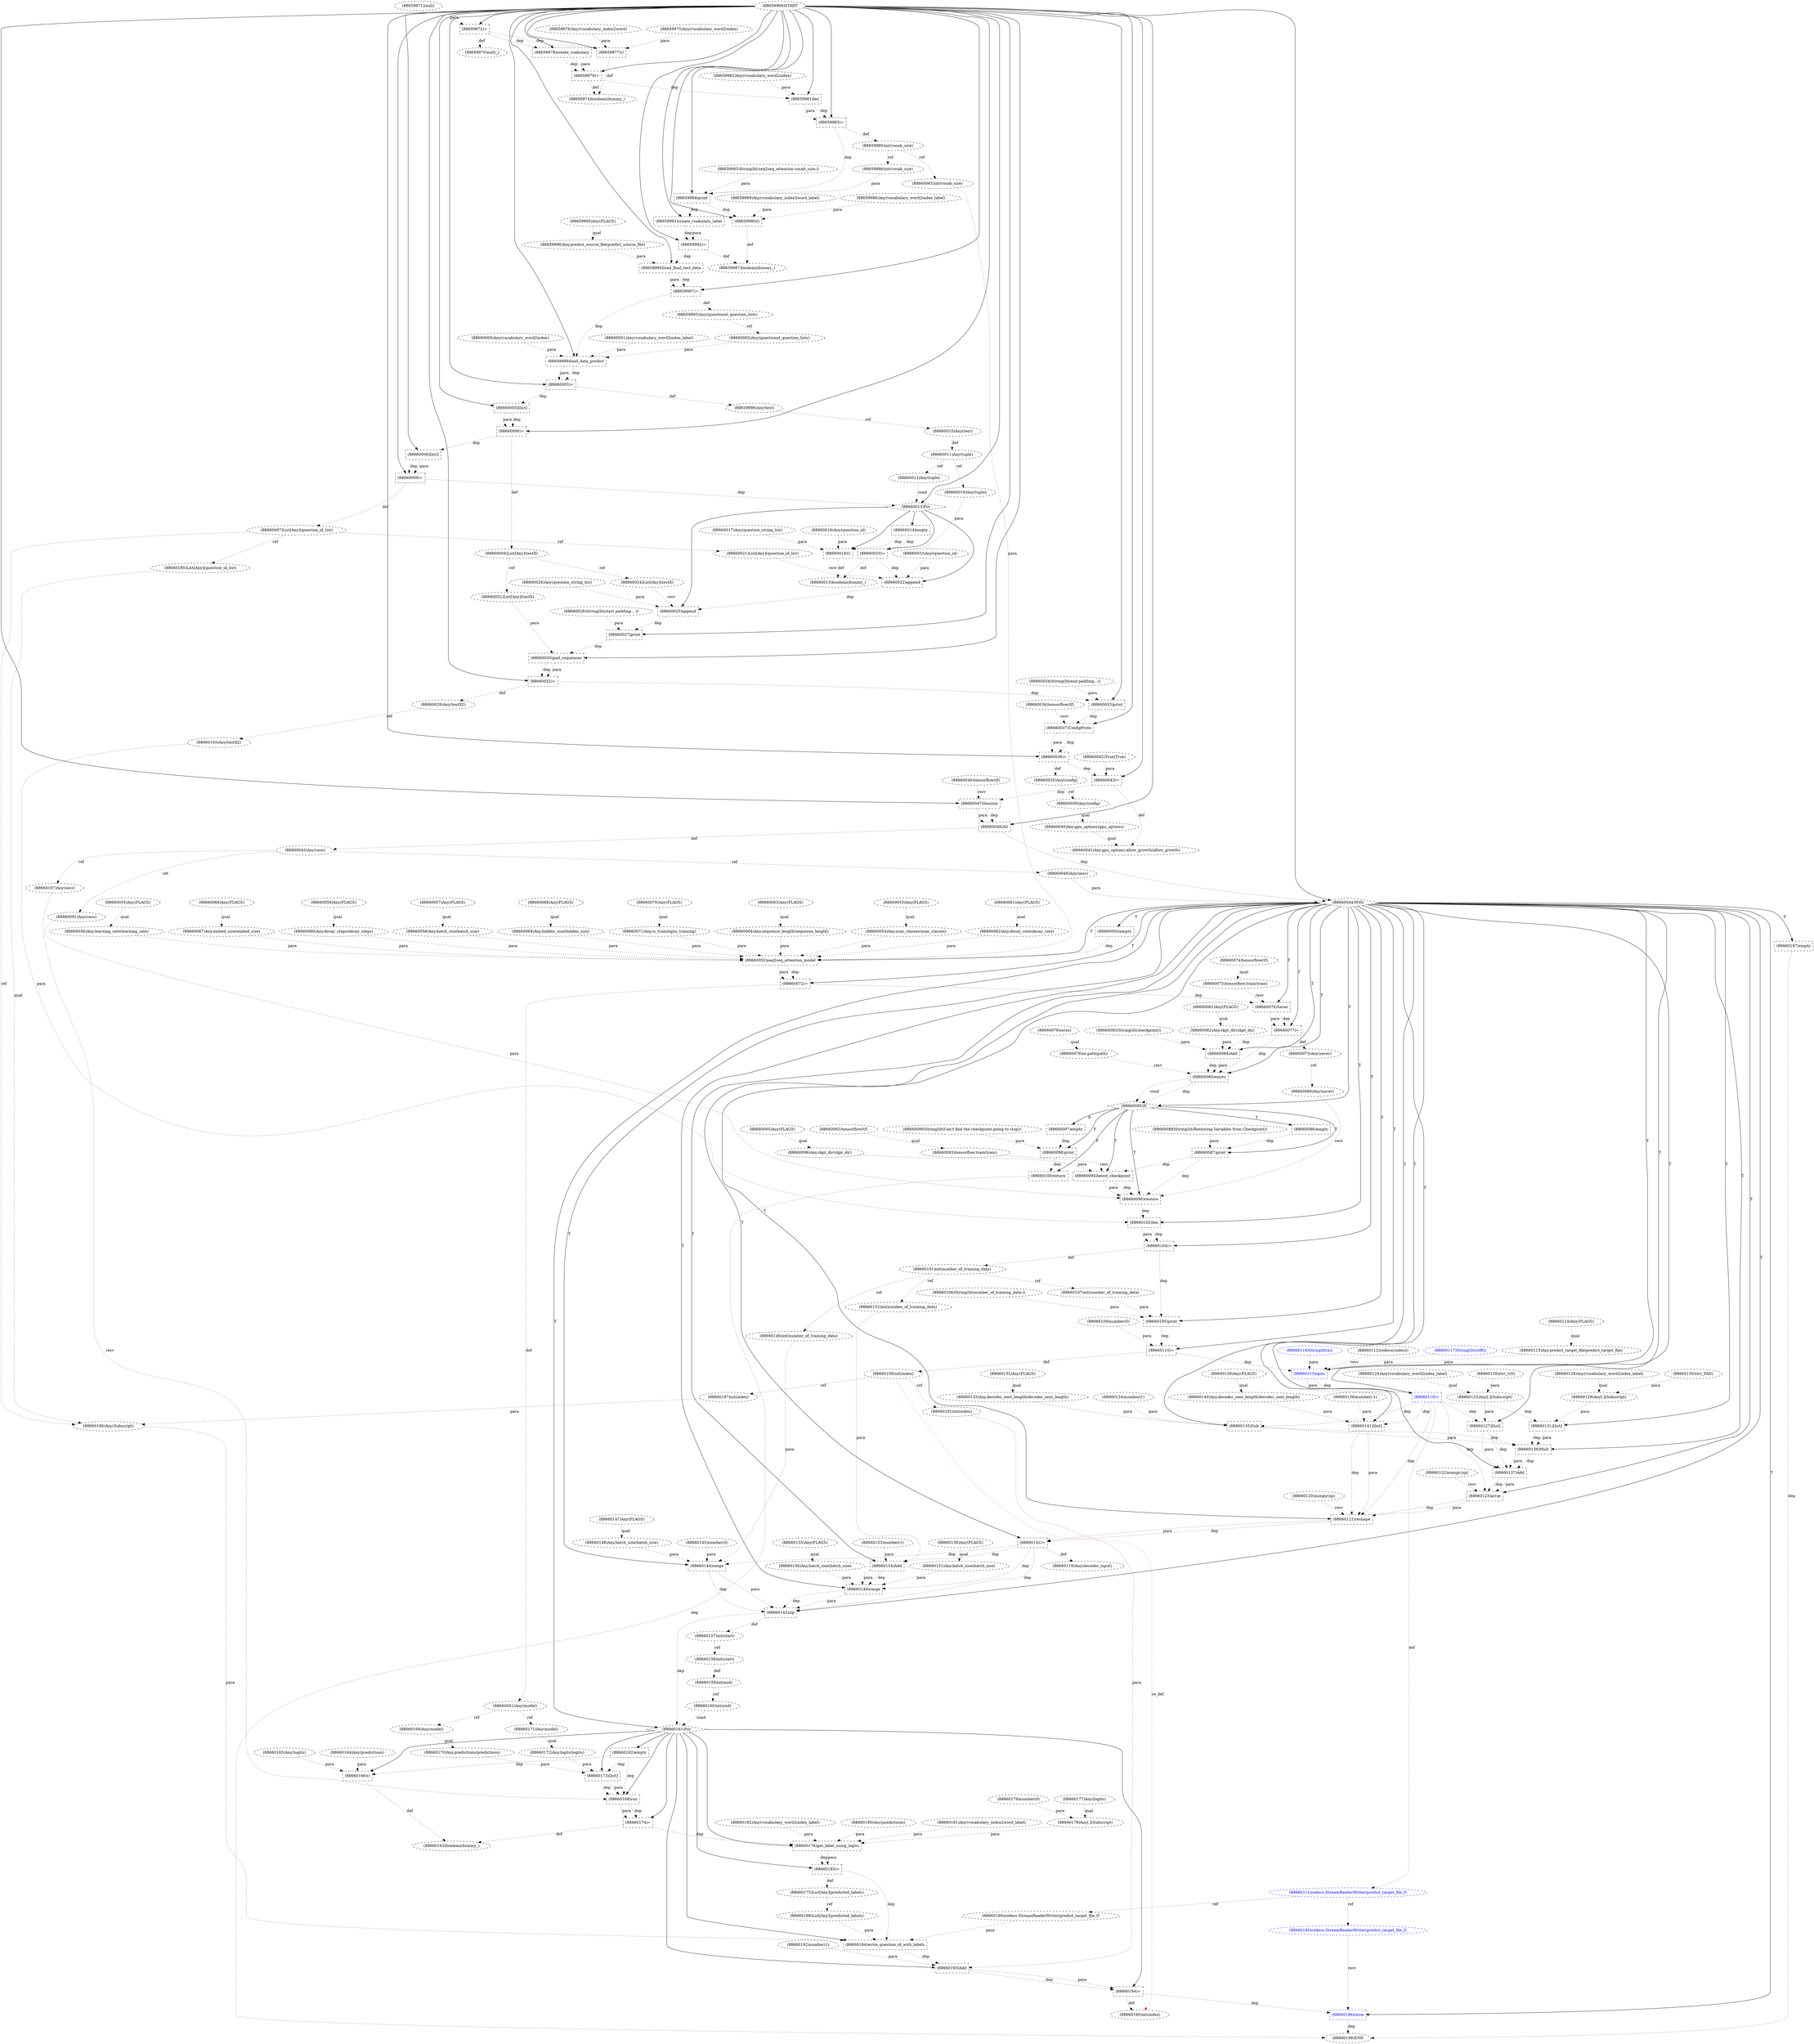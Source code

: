 digraph G {
1 [label="(88659995)Any(FLAGS)" shape=ellipse style=dashed]
2 [label="(88660169)Any(model)" shape=ellipse style=dashed]
3 [label="(88660036)tensorflow(tf)" shape=ellipse style=dashed]
4 [label="(88660121)reshape" shape=box style=dashed]
5 [label="(88660192)number(1)" shape=ellipse style=dashed]
6 [label="(88660186)Any(Subscript)" shape=ellipse style=dashed]
7 [label="(88660082)Any.ckpt_dir(ckpt_dir)" shape=ellipse style=dashed]
8 [label="(88660029)Any(testX2)" shape=ellipse style=dashed]
9 [label="(88660055)Any(FLAGS)" shape=ellipse style=dashed]
10 [label="(88660009)=" shape=box style=dashed]
11 [label="(88660019)Any(tuple)" shape=ellipse style=dashed]
12 [label="(88660100)return" shape=box style=dashed]
13 [label="(88660064)Any.sequence_length(sequence_length)" shape=ellipse style=dashed]
14 [label="(88660074)tensorflow(tf)" shape=ellipse style=dashed]
15 [label="(88660157)int(start)" shape=ellipse style=dashed]
16 [label="(88660177)Any(logits)" shape=ellipse style=dashed]
17 [label="(88660101)int(number_of_training_data)" shape=ellipse style=dashed]
18 [label="(88660176)get_label_using_logits" shape=box style=dashed]
19 [label="(88659976)Any(vocabulary_index2word)" shape=ellipse style=dashed]
20 [label="(88659990)()" shape=box style=dashed]
21 [label="(88660076)Saver" shape=box style=dashed]
22 [label="(88660150)Any(FLAGS)" shape=ellipse style=dashed]
23 [label="(88660010)Any(test)" shape=ellipse style=dashed]
24 [label="(88660116)String(lit(a))" shape=ellipse style=dashed color=blue fontcolor=blue]
25 [label="(88660178)Any[.](Subscript)" shape=ellipse style=dashed]
26 [label="(88660051)Any(model)" shape=ellipse style=dashed]
27 [label="(88660044)With" shape=diamond style=dashed]
28 [label="(88660172)Any.logits(logits)" shape=ellipse style=dashed]
29 [label="(88660137)Add" shape=box style=dashed]
30 [label="(88659982)Any(vocabulary_word2index)" shape=ellipse style=dashed]
31 [label="(88660118)=" shape=box style=dashed color=blue fontcolor=blue]
32 [label="(88660083)String(lit(checkpoint))" shape=ellipse style=dashed]
33 [label="(88660171)Any(model)" shape=ellipse style=dashed]
34 [label="(88660180)Any(predictions)" shape=ellipse style=dashed]
35 [label="(88660075)tensorflow.train(train)" shape=ellipse style=dashed]
36 [label="(88660043)=" shape=box style=dashed]
37 [label="(88660161)For" shape=diamond style=dashed]
38 [label="(88660124)Any(vocabulary_word2index_label)" shape=ellipse style=dashed]
39 [label="(88660104)=" shape=box style=dashed]
40 [label="(88660017)Any(question_string_list)" shape=ellipse style=dashed]
41 [label="(88659993)Any(questionid_question_lists)" shape=ellipse style=dashed]
42 [label="(88660090)restore" shape=box style=dashed]
43 [label="(88660152)int(number_of_training_data)" shape=ellipse style=dashed]
44 [label="(88660087)print" shape=box style=dashed]
45 [label="(88660107)int(number_of_training_data)" shape=ellipse style=dashed]
46 [label="(88659997)=" shape=box style=dashed]
47 [label="(88660054)Any.num_classes(num_classes)" shape=ellipse style=dashed]
48 [label="(88659996)Any.predict_source_file(predict_source_file)" shape=ellipse style=dashed]
49 [label="(88660163)boolean(dummy_)" shape=ellipse style=dashed]
50 [label="(88659998)Any(test)" shape=ellipse style=dashed]
51 [label="(88660015)boolean(dummy_)" shape=ellipse style=dashed]
52 [label="(88660093)tensorflow.train(train)" shape=ellipse style=dashed]
53 [label="(88660143)zip" shape=box style=dashed]
54 [label="(88660062)Any.decay_rate(decay_rate)" shape=ellipse style=dashed]
55 [label="(88660048)AS" shape=box style=dashed]
56 [label="(88660095)Any(FLAGS)" shape=ellipse style=dashed]
57 [label="(88660000)Any(vocabulary_word2index)" shape=ellipse style=dashed]
58 [label="(88660092)tensorflow(tf)" shape=ellipse style=dashed]
59 [label="(88660057)Any(FLAGS)" shape=ellipse style=dashed]
60 [label="(88660085)If" shape=diamond style=dashed]
61 [label="(88660038)=" shape=box style=dashed]
62 [label="(88660031)List[Any](testX)" shape=ellipse style=dashed]
63 [label="(88660037)ConfigProto" shape=box style=dashed]
64 [label="(88660056)Any.learning_rate(learning_rate)" shape=ellipse style=dashed]
65 [label="(88660138)number(-1)" shape=ellipse style=dashed]
66 [label="(88660014)empty" shape=box style=dashed]
67 [label="(88660066)Any(FLAGS)" shape=ellipse style=dashed]
68 [label="(88660110)=" shape=box style=dashed]
69 [label="(88660184)write_question_id_with_labels" shape=box style=dashed]
70 [label="(88659977)()" shape=box style=dashed]
71 [label="(88660030)pad_sequences" shape=box style=dashed]
72 [label="(88659985)String(lit(seq2seq_attention.vocab_size:))" shape=ellipse style=dashed]
73 [label="(88660067)Any.embed_size(embed_size)" shape=ellipse style=dashed]
74 [label="(88660063)Any(FLAGS)" shape=ellipse style=dashed]
75 [label="(88660084)Add" shape=box style=dashed]
76 [label="(88660077)=" shape=box style=dashed]
77 [label="(88659981)len" shape=box style=dashed]
78 [label="(88660156)Any.batch_size(batch_size)" shape=ellipse style=dashed]
79 [label="(88660109)number(0)" shape=ellipse style=dashed]
80 [label="(88660049)Any(sess)" shape=ellipse style=dashed]
81 [label="(88660020)=" shape=box style=dashed]
82 [label="(88660122)numpy(np)" shape=ellipse style=dashed]
83 [label="(88660166)()" shape=box style=dashed]
84 [label="(88660027)print" shape=box style=dashed]
85 [label="(88660115)Any.predict_target_file(predict_target_file)" shape=ellipse style=dashed]
86 [label="(88660189)codecs.StreamReaderWriter(predict_target_file_f)" shape=ellipse style=dashed]
87 [label="(88659987)boolean(dummy_)" shape=ellipse style=dashed]
88 [label="(88660033)print" shape=box style=dashed]
89 [label="(88660081)Any(FLAGS)" shape=ellipse style=dashed]
90 [label="(88659999)load_data_predict" shape=box style=dashed]
91 [label="(88660125)Any[.](Subscript)" shape=ellipse style=dashed]
92 [label="(88660045)Any(sess)" shape=ellipse style=dashed]
93 [label="(88660131)[list]" shape=box style=dashed]
94 [label="(88660147)Any(FLAGS)" shape=ellipse style=dashed]
95 [label="(88660179)number(0)" shape=ellipse style=dashed]
96 [label="(88660046)tensorflow(tf)" shape=ellipse style=dashed]
97 [label="(88660149)range" shape=box style=dashed]
98 [label="(88660073)Any(saver)" shape=ellipse style=dashed]
99 [label="(88660111)codecs.StreamReaderWriter(predict_target_file_f)" shape=ellipse style=dashed color=blue fontcolor=blue]
100 [label="(88660060)Any.decay_steps(decay_steps)" shape=ellipse style=dashed]
101 [label="(88660040)Any.gpu_options(gpu_options)" shape=ellipse style=dashed]
102 [label="(88660145)number(0)" shape=ellipse style=dashed]
103 [label="(88660164)Any(predictions)" shape=ellipse style=dashed]
104 [label="(88659983)=" shape=box style=dashed]
105 [label="(88660041)Any.gpu_options.allow_growth(allow_growth)" shape=ellipse style=dashed]
106 [label="(88660136)Mult" shape=box style=dashed]
107 [label="(88660197)empty" shape=box style=dashed]
108 [label="(88660190)int(index)" shape=ellipse style=dashed]
109 [label="(88659979)=" shape=box style=dashed]
110 [label="(88659971)(null)" shape=ellipse style=dashed]
111 [label="(88660183)=" shape=box style=dashed]
112 [label="(88660006)=" shape=box style=dashed]
113 [label="(88660162)empty" shape=box style=dashed]
114 [label="(88660194)=" shape=box style=dashed]
115 [label="(88659986)int(vocab_size)" shape=ellipse style=dashed]
116 [label="(88660013)For" shape=diamond style=dashed]
117 [label="(88660181)Any(vocabulary_index2word_label)" shape=ellipse style=dashed]
118 [label="(88660032)=" shape=box style=dashed]
119 [label="(88659994)load_final_test_data" shape=box style=dashed]
120 [label="(88660039)Any(config)" shape=ellipse style=dashed]
121 [label="(88660155)Any(FLAGS)" shape=ellipse style=dashed]
122 [label="(88660158)int(start)" shape=ellipse style=dashed]
123 [label="(88660012)Any(tuple)" shape=ellipse style=dashed]
124 [label="(88660001)Any(vocabulary_word2index_label)" shape=ellipse style=dashed]
125 [label="(88660047)Session" shape=box style=dashed]
126 [label="(88660126)str(_GO)" shape=ellipse style=dashed]
127 [label="(88659988)Any(vocabulary_word2index_label)" shape=ellipse style=dashed]
128 [label="(88660058)Any.batch_size(batch_size)" shape=ellipse style=dashed]
129 [label="(88660113)open" shape=box style=dashed color=blue fontcolor=blue]
130 [label="(88660133)Any.decoder_sent_length(decoder_sent_length)" shape=ellipse style=dashed]
131 [label="(88659970)null(_)" shape=ellipse style=dashed]
132 [label="(88660078)os(os)" shape=ellipse style=dashed]
133 [label="(88660065)int(vocab_size)" shape=ellipse style=dashed]
134 [label="(88660175)List[Any](predicted_labels)" shape=ellipse style=dashed]
135 [label="(88660105)print" shape=box style=dashed]
136 [label="(88660023)Any(question_id)" shape=ellipse style=dashed]
137 [label="(88660114)Any(FLAGS)" shape=ellipse style=dashed]
138 [label="(88660153)number(1)" shape=ellipse style=dashed]
139 [label="(88660050)empty" shape=box style=dashed]
140 [label="(88660042)True(True)" shape=ellipse style=dashed]
141 [label="(88660185)List[Any](question_id_list)" shape=ellipse style=dashed]
142 [label="(88660021)List[Any](question_id_list)" shape=ellipse style=dashed]
143 [label="(88660167)Any(sess)" shape=ellipse style=dashed]
144 [label="(88660097)empty" shape=box style=dashed]
145 [label="(88659975)Any(vocabulary_word2index)" shape=ellipse style=dashed]
146 [label="(88660004)List[Any](testX)" shape=ellipse style=dashed]
147 [label="(88660002)Any(questionid_question_lists)" shape=ellipse style=dashed]
148 [label="(88660070)Any(FLAGS)" shape=ellipse style=dashed]
149 [label="(88660146)int(number_of_training_data)" shape=ellipse style=dashed]
150 [label="(88660148)Any.batch_size(batch_size)" shape=ellipse style=dashed]
151 [label="(88660139)Any(FLAGS)" shape=ellipse style=dashed]
152 [label="(88660123)array" shape=box style=dashed]
153 [label="(88660159)int(end)" shape=ellipse style=dashed]
154 [label="(88660072)=" shape=box style=dashed]
155 [label="(88659989)Any(vocabulary_index2word_label)" shape=ellipse style=dashed]
156 [label="(88660028)String(lit(start padding....))" shape=ellipse style=dashed]
157 [label="(88660106)String(lit(number_of_training_data:))" shape=ellipse style=dashed]
158 [label="(88660052)seq2seq_attention_model" shape=box style=dashed]
159 [label="(88660191)int(index)" shape=ellipse style=dashed]
160 [label="(88660061)Any(FLAGS)" shape=ellipse style=dashed]
161 [label="(88660096)Any.ckpt_dir(ckpt_dir)" shape=ellipse style=dashed]
162 [label="(88660160)int(end)" shape=ellipse style=dashed]
163 [label="(88660018)()" shape=box style=dashed]
164 [label="(88659984)print" shape=box style=dashed]
165 [label="(88660026)Any(question_string_list)" shape=ellipse style=dashed]
166 [label="(88660154)Add" shape=box style=dashed]
167 [label="(88660024)List[Any](testX)" shape=ellipse style=dashed]
168 [label="(88660068)Any(FLAGS)" shape=ellipse style=dashed]
169 [label="(88660005)[list]" shape=box style=dashed]
170 [label="(88660099)String(lit(Can't find the checkpoint.going to stop))" shape=ellipse style=dashed]
171 [label="(88660142)=" shape=box style=dashed]
172 [label="(88660196)close" shape=box style=dashed color=blue fontcolor=blue]
173 [label="(88660086)empty" shape=box style=dashed]
174 [label="(88660094)latest_checkpoint" shape=box style=dashed]
175 [label="(88660187)int(index)" shape=ellipse style=dashed]
176 [label="(88660144)range" shape=box style=dashed]
177 [label="(88660098)print" shape=box style=dashed]
178 [label="(88660193)Add" shape=box style=dashed]
179 [label="(88660188)List[Any](predicted_labels)" shape=ellipse style=dashed]
180 [label="(88660069)Any.hidden_size(hidden_size)" shape=ellipse style=dashed]
181 [label="(88660091)Any(sess)" shape=ellipse style=dashed]
182 [label="(88660174)=" shape=box style=dashed]
183 [label="(88659980)int(vocab_size)" shape=ellipse style=dashed]
184 [label="(88659978)create_voabulary" shape=box style=dashed]
185 [label="(88660008)[list]" shape=box style=dashed]
186 [label="(88660182)Any(vocabulary_word2index_label)" shape=ellipse style=dashed]
187 [label="(88660007)List[Any](question_id_list)" shape=ellipse style=dashed]
188 [label="(88660130)str(_PAD)" shape=ellipse style=dashed]
189 [label="(88660165)Any(logits)" shape=ellipse style=dashed]
190 [label="(88660127)[list]" shape=box style=dashed]
191 [label="(88660168)run" shape=box style=dashed]
192 [label="(88660134)number(1)" shape=ellipse style=dashed]
193 [label="(88660108)int(index)" shape=ellipse style=dashed]
194 [label="(88659969)START" style=dashed]
195 [label="(88660025)append" shape=box style=dashed]
196 [label="(88660102)len" shape=box style=dashed]
197 [label="(88660034)String(lit(end padding...))" shape=ellipse style=dashed]
198 [label="(88660132)Any(FLAGS)" shape=ellipse style=dashed]
199 [label="(88660059)Any(FLAGS)" shape=ellipse style=dashed]
200 [label="(88660071)Any.is_training(is_training)" shape=ellipse style=dashed]
201 [label="(88660022)append" shape=box style=dashed]
202 [label="(88660151)Any.batch_size(batch_size)" shape=ellipse style=dashed]
203 [label="(88660080)exists" shape=box style=dashed]
204 [label="(88659992)=" shape=box style=dashed]
205 [label="(88660135)Sub" shape=box style=dashed]
206 [label="(88660112)codecs(codecs)" shape=ellipse style=dashed]
207 [label="(88659972)=" shape=box style=dashed]
208 [label="(88660011)Any(tuple)" shape=ellipse style=dashed]
209 [label="(88660140)Any.decoder_sent_length(decoder_sent_length)" shape=ellipse style=dashed]
210 [label="(88660141)[list]" shape=box style=dashed]
211 [label="(88660003)=" shape=box style=dashed]
212 [label="(88660016)Any(question_id)" shape=ellipse style=dashed]
213 [label="(88660119)Any(decoder_input)" shape=ellipse style=dashed]
214 [label="(88660195)codecs.StreamReaderWriter(predict_target_file_f)" shape=ellipse style=dashed color=blue fontcolor=blue]
215 [label="(88660053)Any(FLAGS)" shape=ellipse style=dashed]
216 [label="(88660120)numpy(np)" shape=ellipse style=dashed]
217 [label="(88660173)[list]" shape=box style=dashed]
218 [label="(88660035)Any(config)" shape=ellipse style=dashed]
219 [label="(88660089)Any(saver)" shape=ellipse style=dashed]
220 [label="(88660198)END" style=dashed]
221 [label="(88660079)os.path(path)" shape=ellipse style=dashed]
222 [label="(88660088)String(lit(Restoring Variables from Checkpoint))" shape=ellipse style=dashed]
223 [label="(88660129)Any[.](Subscript)" shape=ellipse style=dashed]
224 [label="(88659991)create_voabulary_label" shape=box style=dashed]
225 [label="(88660117)String(lit(utf8))" shape=ellipse style=dashed color=blue fontcolor=blue]
226 [label="(88660170)Any.predictions(predictions)" shape=ellipse style=dashed]
227 [label="(88660128)Any(vocabulary_word2index_label)" shape=ellipse style=dashed]
228 [label="(88660103)Any(testX2)" shape=ellipse style=dashed]
229 [label="(88659974)boolean(dummy_)" shape=ellipse style=dashed]
26 -> 2 [label="ref" style=dotted];
27 -> 4 [label="T"];
216 -> 4 [label="recv" style=dotted];
152 -> 4 [label="dep" style=dotted];
152 -> 4 [label="para" style=dotted];
210 -> 4 [label="dep" style=dotted];
210 -> 4 [label="para" style=dotted];
31 -> 4 [label="dep" style=dotted];
141 -> 6 [label="qual" style=dotted];
175 -> 6 [label="para" style=dotted];
187 -> 6 [label="ref" style=dotted];
89 -> 7 [label="qual" style=dotted];
118 -> 8 [label="def" style=dotted];
194 -> 10 [label="" style=solid];
185 -> 10 [label="dep" style=dotted];
185 -> 10 [label="para" style=dotted];
208 -> 11 [label="ref" style=dotted];
60 -> 12 [label="F"];
177 -> 12 [label="dep" style=dotted];
74 -> 13 [label="qual" style=dotted];
53 -> 15 [label="def" style=dotted];
39 -> 17 [label="def" style=dotted];
37 -> 18 [label="" style=solid];
25 -> 18 [label="para" style=dotted];
34 -> 18 [label="para" style=dotted];
117 -> 18 [label="para" style=dotted];
186 -> 18 [label="para" style=dotted];
182 -> 18 [label="dep" style=dotted];
194 -> 20 [label="" style=solid];
127 -> 20 [label="para" style=dotted];
155 -> 20 [label="para" style=dotted];
164 -> 20 [label="dep" style=dotted];
27 -> 21 [label="T"];
35 -> 21 [label="recv" style=dotted];
154 -> 21 [label="dep" style=dotted];
50 -> 23 [label="ref" style=dotted];
16 -> 25 [label="qual" style=dotted];
95 -> 25 [label="para" style=dotted];
154 -> 26 [label="def" style=dotted];
194 -> 27 [label="" style=solid];
55 -> 27 [label="dep" style=dotted];
80 -> 27 [label="para" style=dotted];
33 -> 28 [label="qual" style=dotted];
27 -> 29 [label="T"];
190 -> 29 [label="dep" style=dotted];
190 -> 29 [label="para" style=dotted];
106 -> 29 [label="dep" style=dotted];
106 -> 29 [label="para" style=dotted];
27 -> 31 [label="T"];
129 -> 31 [label="dep" style=dotted];
129 -> 31 [label="para" style=dotted];
26 -> 33 [label="ref" style=dotted];
14 -> 35 [label="qual" style=dotted];
194 -> 36 [label="" style=solid];
140 -> 36 [label="para" style=dotted];
61 -> 36 [label="dep" style=dotted];
27 -> 37 [label="T"];
53 -> 37 [label="dep" style=dotted];
162 -> 37 [label="cond" style=dotted];
27 -> 39 [label="T"];
196 -> 39 [label="dep" style=dotted];
196 -> 39 [label="para" style=dotted];
46 -> 41 [label="def" style=dotted];
60 -> 42 [label="T"];
219 -> 42 [label="recv" style=dotted];
181 -> 42 [label="para" style=dotted];
174 -> 42 [label="dep" style=dotted];
174 -> 42 [label="para" style=dotted];
44 -> 42 [label="dep" style=dotted];
17 -> 43 [label="ref" style=dotted];
60 -> 44 [label="T"];
222 -> 44 [label="para" style=dotted];
173 -> 44 [label="dep" style=dotted];
17 -> 45 [label="ref" style=dotted];
194 -> 46 [label="" style=solid];
119 -> 46 [label="dep" style=dotted];
119 -> 46 [label="para" style=dotted];
215 -> 47 [label="qual" style=dotted];
1 -> 48 [label="qual" style=dotted];
83 -> 49 [label="def" style=dotted];
182 -> 49 [label="def" style=dotted];
211 -> 50 [label="def" style=dotted];
163 -> 51 [label="def" style=dotted];
81 -> 51 [label="def" style=dotted];
58 -> 52 [label="qual" style=dotted];
27 -> 53 [label="T"];
176 -> 53 [label="dep" style=dotted];
176 -> 53 [label="para" style=dotted];
97 -> 53 [label="dep" style=dotted];
97 -> 53 [label="para" style=dotted];
171 -> 53 [label="dep" style=dotted];
160 -> 54 [label="qual" style=dotted];
194 -> 55 [label="" style=solid];
125 -> 55 [label="dep" style=dotted];
125 -> 55 [label="para" style=dotted];
27 -> 60 [label="T"];
203 -> 60 [label="dep" style=dotted];
203 -> 60 [label="cond" style=dotted];
194 -> 61 [label="" style=solid];
63 -> 61 [label="dep" style=dotted];
63 -> 61 [label="para" style=dotted];
146 -> 62 [label="ref" style=dotted];
194 -> 63 [label="" style=solid];
3 -> 63 [label="recv" style=dotted];
88 -> 63 [label="dep" style=dotted];
9 -> 64 [label="qual" style=dotted];
116 -> 66 [label="" style=solid];
27 -> 68 [label="T"];
79 -> 68 [label="para" style=dotted];
135 -> 68 [label="dep" style=dotted];
37 -> 69 [label="" style=solid];
6 -> 69 [label="para" style=dotted];
179 -> 69 [label="para" style=dotted];
86 -> 69 [label="para" style=dotted];
111 -> 69 [label="dep" style=dotted];
194 -> 70 [label="" style=solid];
145 -> 70 [label="para" style=dotted];
19 -> 70 [label="para" style=dotted];
207 -> 70 [label="dep" style=dotted];
194 -> 71 [label="" style=solid];
62 -> 71 [label="para" style=dotted];
84 -> 71 [label="dep" style=dotted];
67 -> 73 [label="qual" style=dotted];
27 -> 75 [label="T"];
7 -> 75 [label="para" style=dotted];
32 -> 75 [label="para" style=dotted];
76 -> 75 [label="dep" style=dotted];
27 -> 76 [label="T"];
21 -> 76 [label="dep" style=dotted];
21 -> 76 [label="para" style=dotted];
194 -> 77 [label="" style=solid];
30 -> 77 [label="para" style=dotted];
109 -> 77 [label="dep" style=dotted];
121 -> 78 [label="qual" style=dotted];
92 -> 80 [label="ref" style=dotted];
116 -> 81 [label="" style=solid];
11 -> 81 [label="para" style=dotted];
66 -> 81 [label="dep" style=dotted];
37 -> 83 [label="" style=solid];
103 -> 83 [label="para" style=dotted];
189 -> 83 [label="para" style=dotted];
113 -> 83 [label="dep" style=dotted];
194 -> 84 [label="" style=solid];
156 -> 84 [label="para" style=dotted];
195 -> 84 [label="dep" style=dotted];
137 -> 85 [label="qual" style=dotted];
99 -> 86 [label="ref" style=dotted];
20 -> 87 [label="def" style=dotted];
204 -> 87 [label="def" style=dotted];
194 -> 88 [label="" style=solid];
197 -> 88 [label="para" style=dotted];
118 -> 88 [label="dep" style=dotted];
194 -> 90 [label="" style=solid];
57 -> 90 [label="para" style=dotted];
124 -> 90 [label="para" style=dotted];
147 -> 90 [label="para" style=dotted];
46 -> 90 [label="dep" style=dotted];
38 -> 91 [label="qual" style=dotted];
126 -> 91 [label="para" style=dotted];
55 -> 92 [label="def" style=dotted];
27 -> 93 [label="T"];
223 -> 93 [label="para" style=dotted];
31 -> 93 [label="dep" style=dotted];
27 -> 97 [label="T"];
202 -> 97 [label="para" style=dotted];
166 -> 97 [label="dep" style=dotted];
166 -> 97 [label="para" style=dotted];
78 -> 97 [label="para" style=dotted];
171 -> 97 [label="dep" style=dotted];
76 -> 98 [label="def" style=dotted];
31 -> 99 [label="def" style=dotted];
199 -> 100 [label="qual" style=dotted];
120 -> 101 [label="qual" style=dotted];
194 -> 104 [label="" style=solid];
77 -> 104 [label="dep" style=dotted];
77 -> 104 [label="para" style=dotted];
101 -> 105 [label="qual" style=dotted];
36 -> 105 [label="def" style=dotted];
27 -> 106 [label="T"];
93 -> 106 [label="dep" style=dotted];
93 -> 106 [label="para" style=dotted];
205 -> 106 [label="dep" style=dotted];
205 -> 106 [label="para" style=dotted];
27 -> 107 [label="F"];
114 -> 108 [label="def" style=dotted];
193 -> 108 [label="re_def" style=dotted color=red];
194 -> 109 [label="" style=solid];
184 -> 109 [label="dep" style=dotted];
184 -> 109 [label="para" style=dotted];
37 -> 111 [label="" style=solid];
18 -> 111 [label="dep" style=dotted];
18 -> 111 [label="para" style=dotted];
194 -> 112 [label="" style=solid];
169 -> 112 [label="dep" style=dotted];
169 -> 112 [label="para" style=dotted];
37 -> 113 [label="" style=solid];
37 -> 114 [label="" style=solid];
178 -> 114 [label="dep" style=dotted];
178 -> 114 [label="para" style=dotted];
183 -> 115 [label="ref" style=dotted];
194 -> 116 [label="" style=solid];
123 -> 116 [label="cond" style=dotted];
10 -> 116 [label="dep" style=dotted];
194 -> 118 [label="" style=solid];
71 -> 118 [label="dep" style=dotted];
71 -> 118 [label="para" style=dotted];
194 -> 119 [label="" style=solid];
48 -> 119 [label="para" style=dotted];
204 -> 119 [label="dep" style=dotted];
218 -> 120 [label="ref" style=dotted];
15 -> 122 [label="ref" style=dotted];
208 -> 123 [label="ref" style=dotted];
194 -> 125 [label="" style=solid];
96 -> 125 [label="recv" style=dotted];
36 -> 125 [label="dep" style=dotted];
59 -> 128 [label="qual" style=dotted];
27 -> 129 [label="T"];
206 -> 129 [label="recv" style=dotted];
85 -> 129 [label="para" style=dotted];
24 -> 129 [label="para" style=dotted];
225 -> 129 [label="para" style=dotted];
68 -> 129 [label="dep" style=dotted];
198 -> 130 [label="qual" style=dotted];
207 -> 131 [label="def" style=dotted];
183 -> 133 [label="ref" style=dotted];
111 -> 134 [label="def" style=dotted];
27 -> 135 [label="T"];
157 -> 135 [label="para" style=dotted];
45 -> 135 [label="para" style=dotted];
39 -> 135 [label="dep" style=dotted];
27 -> 139 [label="T"];
187 -> 141 [label="ref" style=dotted];
187 -> 142 [label="ref" style=dotted];
92 -> 143 [label="ref" style=dotted];
60 -> 144 [label="F"];
112 -> 146 [label="def" style=dotted];
41 -> 147 [label="ref" style=dotted];
17 -> 149 [label="ref" style=dotted];
94 -> 150 [label="qual" style=dotted];
27 -> 152 [label="T"];
82 -> 152 [label="recv" style=dotted];
29 -> 152 [label="dep" style=dotted];
29 -> 152 [label="para" style=dotted];
31 -> 152 [label="dep" style=dotted];
122 -> 153 [label="def" style=dotted];
27 -> 154 [label="T"];
158 -> 154 [label="dep" style=dotted];
158 -> 154 [label="para" style=dotted];
27 -> 158 [label="T"];
47 -> 158 [label="para" style=dotted];
64 -> 158 [label="para" style=dotted];
128 -> 158 [label="para" style=dotted];
100 -> 158 [label="para" style=dotted];
54 -> 158 [label="para" style=dotted];
13 -> 158 [label="para" style=dotted];
133 -> 158 [label="para" style=dotted];
73 -> 158 [label="para" style=dotted];
180 -> 158 [label="para" style=dotted];
200 -> 158 [label="para" style=dotted];
139 -> 158 [label="dep" style=dotted];
193 -> 159 [label="ref" style=dotted];
56 -> 161 [label="qual" style=dotted];
153 -> 162 [label="ref" style=dotted];
116 -> 163 [label="" style=solid];
212 -> 163 [label="para" style=dotted];
40 -> 163 [label="para" style=dotted];
66 -> 163 [label="dep" style=dotted];
194 -> 164 [label="" style=solid];
72 -> 164 [label="para" style=dotted];
115 -> 164 [label="para" style=dotted];
104 -> 164 [label="dep" style=dotted];
27 -> 166 [label="T"];
43 -> 166 [label="para" style=dotted];
138 -> 166 [label="para" style=dotted];
171 -> 166 [label="dep" style=dotted];
146 -> 167 [label="ref" style=dotted];
194 -> 169 [label="" style=solid];
211 -> 169 [label="dep" style=dotted];
27 -> 171 [label="T"];
4 -> 171 [label="dep" style=dotted];
4 -> 171 [label="para" style=dotted];
27 -> 172 [label="T"];
214 -> 172 [label="recv" style=dotted];
114 -> 172 [label="dep" style=dotted];
60 -> 173 [label="T"];
60 -> 174 [label="T"];
52 -> 174 [label="recv" style=dotted];
161 -> 174 [label="para" style=dotted];
44 -> 174 [label="dep" style=dotted];
193 -> 175 [label="ref" style=dotted];
27 -> 176 [label="T"];
102 -> 176 [label="para" style=dotted];
149 -> 176 [label="para" style=dotted];
150 -> 176 [label="para" style=dotted];
171 -> 176 [label="dep" style=dotted];
60 -> 177 [label="F"];
170 -> 177 [label="para" style=dotted];
144 -> 177 [label="dep" style=dotted];
37 -> 178 [label="" style=solid];
159 -> 178 [label="para" style=dotted];
5 -> 178 [label="para" style=dotted];
69 -> 178 [label="dep" style=dotted];
134 -> 179 [label="ref" style=dotted];
168 -> 180 [label="qual" style=dotted];
92 -> 181 [label="ref" style=dotted];
37 -> 182 [label="" style=solid];
191 -> 182 [label="dep" style=dotted];
191 -> 182 [label="para" style=dotted];
104 -> 183 [label="def" style=dotted];
194 -> 184 [label="" style=solid];
207 -> 184 [label="dep" style=dotted];
194 -> 185 [label="" style=solid];
112 -> 185 [label="dep" style=dotted];
10 -> 187 [label="def" style=dotted];
27 -> 190 [label="T"];
91 -> 190 [label="para" style=dotted];
31 -> 190 [label="dep" style=dotted];
37 -> 191 [label="" style=solid];
143 -> 191 [label="recv" style=dotted];
217 -> 191 [label="dep" style=dotted];
217 -> 191 [label="para" style=dotted];
113 -> 191 [label="dep" style=dotted];
68 -> 193 [label="def" style=dotted];
116 -> 195 [label="" style=solid];
167 -> 195 [label="recv" style=dotted];
165 -> 195 [label="para" style=dotted];
201 -> 195 [label="dep" style=dotted];
27 -> 196 [label="T"];
228 -> 196 [label="para" style=dotted];
42 -> 196 [label="dep" style=dotted];
148 -> 200 [label="qual" style=dotted];
116 -> 201 [label="" style=solid];
142 -> 201 [label="recv" style=dotted];
136 -> 201 [label="para" style=dotted];
81 -> 201 [label="dep" style=dotted];
22 -> 202 [label="qual" style=dotted];
27 -> 203 [label="T"];
221 -> 203 [label="recv" style=dotted];
75 -> 203 [label="dep" style=dotted];
75 -> 203 [label="para" style=dotted];
76 -> 203 [label="dep" style=dotted];
194 -> 204 [label="" style=solid];
224 -> 204 [label="dep" style=dotted];
224 -> 204 [label="para" style=dotted];
27 -> 205 [label="T"];
130 -> 205 [label="para" style=dotted];
192 -> 205 [label="para" style=dotted];
31 -> 205 [label="dep" style=dotted];
194 -> 207 [label="" style=solid];
110 -> 207 [label="para" style=dotted];
23 -> 208 [label="def" style=dotted];
151 -> 209 [label="qual" style=dotted];
27 -> 210 [label="T"];
65 -> 210 [label="para" style=dotted];
209 -> 210 [label="para" style=dotted];
31 -> 210 [label="dep" style=dotted];
194 -> 211 [label="" style=solid];
90 -> 211 [label="dep" style=dotted];
90 -> 211 [label="para" style=dotted];
171 -> 213 [label="def" style=dotted];
99 -> 214 [label="ref" style=dotted];
37 -> 217 [label="" style=solid];
226 -> 217 [label="para" style=dotted];
28 -> 217 [label="para" style=dotted];
113 -> 217 [label="dep" style=dotted];
61 -> 218 [label="def" style=dotted];
98 -> 219 [label="ref" style=dotted];
172 -> 220 [label="dep" style=dotted];
107 -> 220 [label="dep" style=dotted];
12 -> 220 [label="dep" style=dotted];
132 -> 221 [label="qual" style=dotted];
227 -> 223 [label="qual" style=dotted];
188 -> 223 [label="para" style=dotted];
194 -> 224 [label="" style=solid];
164 -> 224 [label="dep" style=dotted];
2 -> 226 [label="qual" style=dotted];
8 -> 228 [label="ref" style=dotted];
70 -> 229 [label="def" style=dotted];
109 -> 229 [label="def" style=dotted];
}